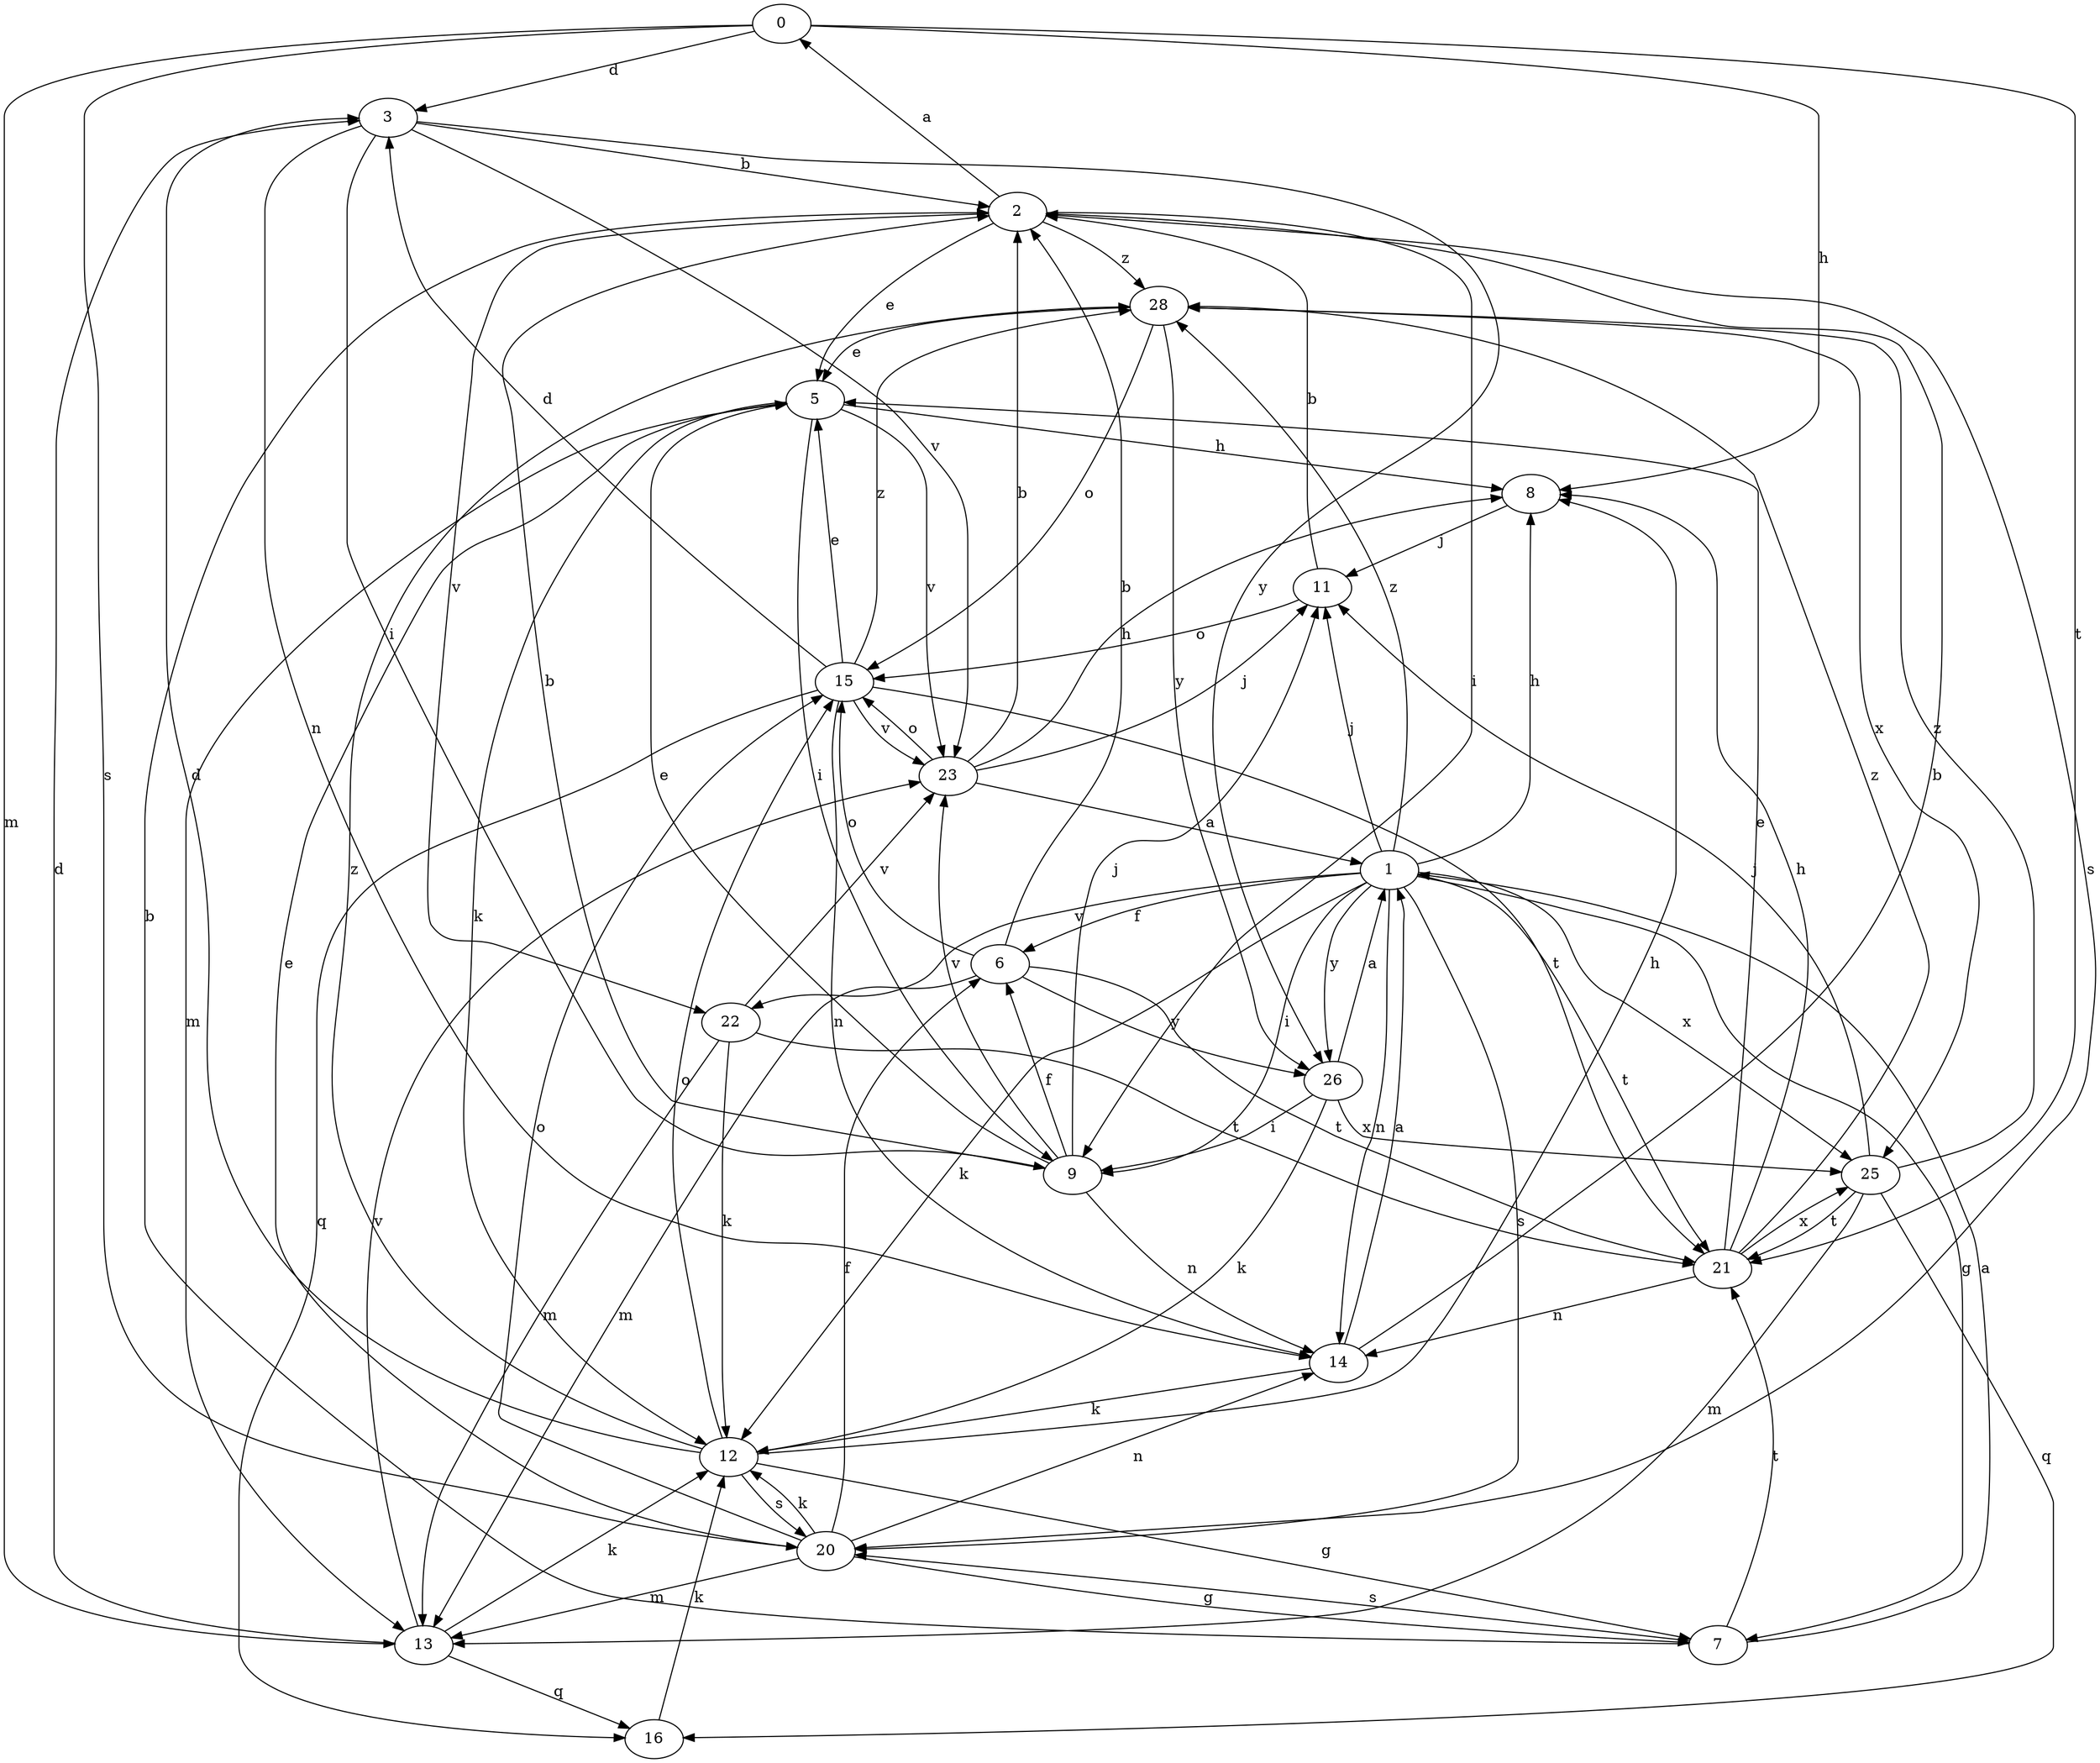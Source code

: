 strict digraph  {
0;
1;
2;
3;
5;
6;
7;
8;
9;
11;
12;
13;
14;
15;
16;
20;
21;
22;
23;
25;
26;
28;
0 -> 3  [label=d];
0 -> 8  [label=h];
0 -> 13  [label=m];
0 -> 20  [label=s];
0 -> 21  [label=t];
1 -> 6  [label=f];
1 -> 7  [label=g];
1 -> 8  [label=h];
1 -> 9  [label=i];
1 -> 11  [label=j];
1 -> 12  [label=k];
1 -> 14  [label=n];
1 -> 20  [label=s];
1 -> 21  [label=t];
1 -> 22  [label=v];
1 -> 25  [label=x];
1 -> 26  [label=y];
1 -> 28  [label=z];
2 -> 0  [label=a];
2 -> 5  [label=e];
2 -> 9  [label=i];
2 -> 20  [label=s];
2 -> 22  [label=v];
2 -> 28  [label=z];
3 -> 2  [label=b];
3 -> 9  [label=i];
3 -> 14  [label=n];
3 -> 23  [label=v];
3 -> 26  [label=y];
5 -> 8  [label=h];
5 -> 9  [label=i];
5 -> 12  [label=k];
5 -> 13  [label=m];
5 -> 23  [label=v];
6 -> 2  [label=b];
6 -> 13  [label=m];
6 -> 15  [label=o];
6 -> 21  [label=t];
6 -> 26  [label=y];
7 -> 1  [label=a];
7 -> 2  [label=b];
7 -> 20  [label=s];
7 -> 21  [label=t];
8 -> 11  [label=j];
9 -> 2  [label=b];
9 -> 5  [label=e];
9 -> 6  [label=f];
9 -> 11  [label=j];
9 -> 14  [label=n];
9 -> 23  [label=v];
11 -> 2  [label=b];
11 -> 15  [label=o];
12 -> 3  [label=d];
12 -> 7  [label=g];
12 -> 8  [label=h];
12 -> 15  [label=o];
12 -> 20  [label=s];
12 -> 28  [label=z];
13 -> 3  [label=d];
13 -> 12  [label=k];
13 -> 16  [label=q];
13 -> 23  [label=v];
14 -> 1  [label=a];
14 -> 2  [label=b];
14 -> 12  [label=k];
15 -> 3  [label=d];
15 -> 5  [label=e];
15 -> 14  [label=n];
15 -> 16  [label=q];
15 -> 21  [label=t];
15 -> 23  [label=v];
15 -> 28  [label=z];
16 -> 12  [label=k];
20 -> 5  [label=e];
20 -> 6  [label=f];
20 -> 7  [label=g];
20 -> 12  [label=k];
20 -> 13  [label=m];
20 -> 14  [label=n];
20 -> 15  [label=o];
21 -> 5  [label=e];
21 -> 8  [label=h];
21 -> 14  [label=n];
21 -> 25  [label=x];
21 -> 28  [label=z];
22 -> 12  [label=k];
22 -> 13  [label=m];
22 -> 21  [label=t];
22 -> 23  [label=v];
23 -> 1  [label=a];
23 -> 2  [label=b];
23 -> 8  [label=h];
23 -> 11  [label=j];
23 -> 15  [label=o];
25 -> 11  [label=j];
25 -> 13  [label=m];
25 -> 16  [label=q];
25 -> 21  [label=t];
25 -> 28  [label=z];
26 -> 1  [label=a];
26 -> 9  [label=i];
26 -> 12  [label=k];
26 -> 25  [label=x];
28 -> 5  [label=e];
28 -> 15  [label=o];
28 -> 25  [label=x];
28 -> 26  [label=y];
}
